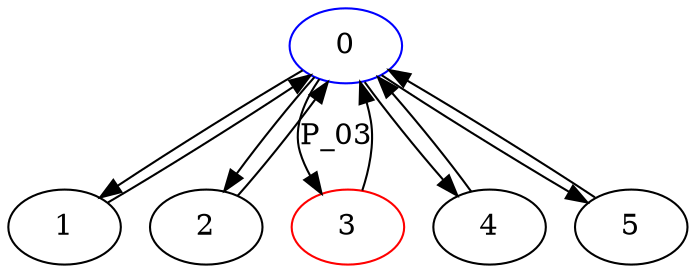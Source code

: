 strict digraph "" {
	graph [len=3,
		nodesep=0.2
	];
	0	[color=blue];
	0 -> 1	[len=2,
		weight=1];
	0 -> 2	[len=2,
		weight=1];
	3	[color=red,
		fixedsize=True];
	0 -> 3	[label=P_03,
		len=2,
		weight=1];
	0 -> 4	[len=2,
		weight=1];
	0 -> 5	[len=2,
		weight=1];
	1 -> 0	[len=2,
		weight=1];
	2 -> 0	[len=2,
		weight=1];
	3 -> 0	[len=2,
		weight=1];
	4 -> 0	[len=2,
		weight=1];
	5 -> 0	[len=2,
		weight=1];
}
